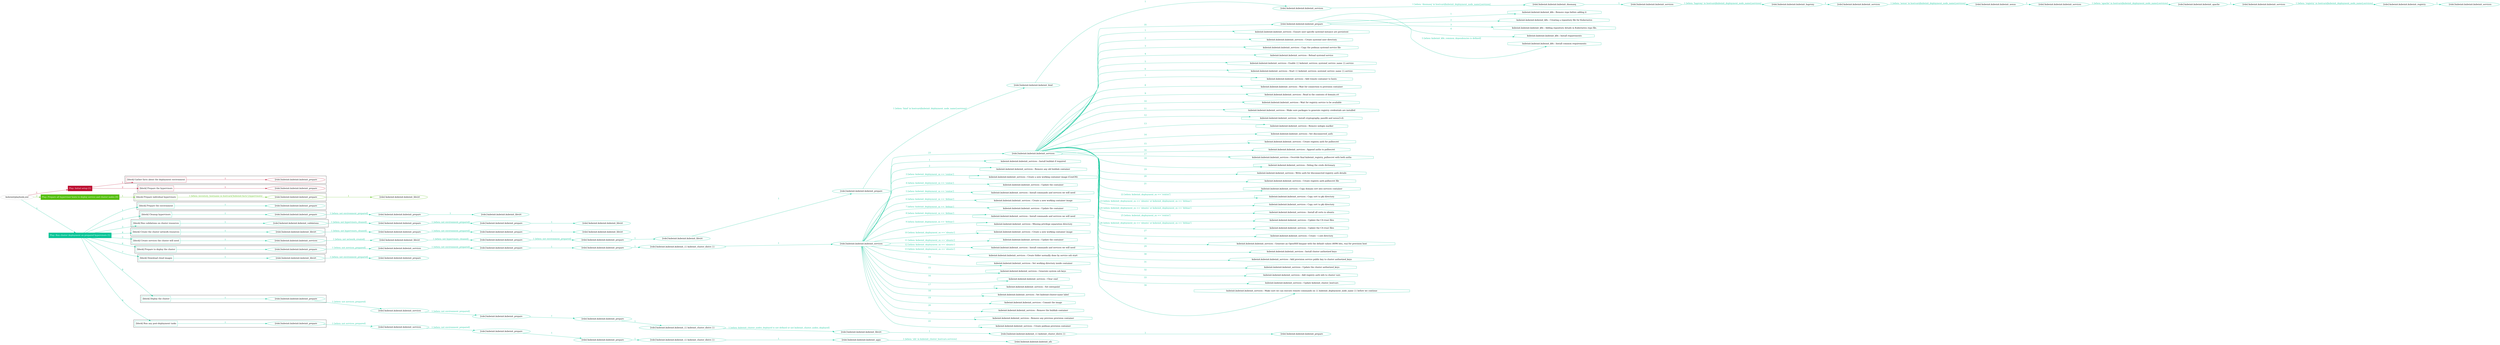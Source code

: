 digraph {
	graph [concentrate=true ordering=in rankdir=LR ratio=fill]
	edge [esep=5 sep=10]
	"kubeinit/playbook.yml" [id=root_node style=dotted]
	play_1f44a381 [label="Play: Initial setup (1)" color="#bd0f31" fontcolor="#ffffff" id=play_1f44a381 shape=box style=filled tooltip=localhost]
	"kubeinit/playbook.yml" -> play_1f44a381 [label="1 " color="#bd0f31" fontcolor="#bd0f31" id=edge_4b9b9c7d labeltooltip="1 " tooltip="1 "]
	subgraph "kubeinit.kubeinit.kubeinit_prepare" {
		role_a4f5204a [label="[role] kubeinit.kubeinit.kubeinit_prepare" color="#bd0f31" id=role_a4f5204a tooltip="kubeinit.kubeinit.kubeinit_prepare"]
	}
	subgraph "kubeinit.kubeinit.kubeinit_prepare" {
		role_510b0f16 [label="[role] kubeinit.kubeinit.kubeinit_prepare" color="#bd0f31" id=role_510b0f16 tooltip="kubeinit.kubeinit.kubeinit_prepare"]
	}
	subgraph "Play: Initial setup (1)" {
		play_1f44a381 -> block_d59487d5 [label=1 color="#bd0f31" fontcolor="#bd0f31" id=edge_b682644a labeltooltip=1 tooltip=1]
		subgraph cluster_block_d59487d5 {
			block_d59487d5 [label="[block] Gather facts about the deployment environment" color="#bd0f31" id=block_d59487d5 labeltooltip="Gather facts about the deployment environment" shape=box tooltip="Gather facts about the deployment environment"]
			block_d59487d5 -> role_a4f5204a [label="1 " color="#bd0f31" fontcolor="#bd0f31" id=edge_4749040d labeltooltip="1 " tooltip="1 "]
		}
		play_1f44a381 -> block_df3a2015 [label=2 color="#bd0f31" fontcolor="#bd0f31" id=edge_6eb5bd3c labeltooltip=2 tooltip=2]
		subgraph cluster_block_df3a2015 {
			block_df3a2015 [label="[block] Prepare the hypervisors" color="#bd0f31" id=block_df3a2015 labeltooltip="Prepare the hypervisors" shape=box tooltip="Prepare the hypervisors"]
			block_df3a2015 -> role_510b0f16 [label="1 " color="#bd0f31" fontcolor="#bd0f31" id=edge_276257e8 labeltooltip="1 " tooltip="1 "]
		}
	}
	play_4926156b [label="Play: Prepare all hypervisor hosts to deploy service and cluster nodes (0)" color="#55be0e" fontcolor="#ffffff" id=play_4926156b shape=box style=filled tooltip="Play: Prepare all hypervisor hosts to deploy service and cluster nodes (0)"]
	"kubeinit/playbook.yml" -> play_4926156b [label="2 " color="#55be0e" fontcolor="#55be0e" id=edge_35eeab54 labeltooltip="2 " tooltip="2 "]
	subgraph "kubeinit.kubeinit.kubeinit_libvirt" {
		role_ac9ce8de [label="[role] kubeinit.kubeinit.kubeinit_libvirt" color="#55be0e" id=role_ac9ce8de tooltip="kubeinit.kubeinit.kubeinit_libvirt"]
	}
	subgraph "kubeinit.kubeinit.kubeinit_prepare" {
		role_162fd8d1 [label="[role] kubeinit.kubeinit.kubeinit_prepare" color="#55be0e" id=role_162fd8d1 tooltip="kubeinit.kubeinit.kubeinit_prepare"]
		role_162fd8d1 -> role_ac9ce8de [label="1 " color="#55be0e" fontcolor="#55be0e" id=edge_06c1731b labeltooltip="1 " tooltip="1 "]
	}
	subgraph "Play: Prepare all hypervisor hosts to deploy service and cluster nodes (0)" {
		play_4926156b -> block_58ec70b0 [label=1 color="#55be0e" fontcolor="#55be0e" id=edge_d51a846d labeltooltip=1 tooltip=1]
		subgraph cluster_block_58ec70b0 {
			block_58ec70b0 [label="[block] Prepare individual hypervisors" color="#55be0e" id=block_58ec70b0 labeltooltip="Prepare individual hypervisors" shape=box tooltip="Prepare individual hypervisors"]
			block_58ec70b0 -> role_162fd8d1 [label="1 [when: inventory_hostname in hostvars['kubeinit-facts'].hypervisors]" color="#55be0e" fontcolor="#55be0e" id=edge_019c560b labeltooltip="1 [when: inventory_hostname in hostvars['kubeinit-facts'].hypervisors]" tooltip="1 [when: inventory_hostname in hostvars['kubeinit-facts'].hypervisors]"]
		}
	}
	play_3d97ce82 [label="Play: Run cluster deployment on prepared hypervisors (1)" color="#08c497" fontcolor="#ffffff" id=play_3d97ce82 shape=box style=filled tooltip=localhost]
	"kubeinit/playbook.yml" -> play_3d97ce82 [label="3 " color="#08c497" fontcolor="#08c497" id=edge_52e1e520 labeltooltip="3 " tooltip="3 "]
	subgraph "kubeinit.kubeinit.kubeinit_prepare" {
		role_6ea35853 [label="[role] kubeinit.kubeinit.kubeinit_prepare" color="#08c497" id=role_6ea35853 tooltip="kubeinit.kubeinit.kubeinit_prepare"]
	}
	subgraph "kubeinit.kubeinit.kubeinit_libvirt" {
		role_332a0dd3 [label="[role] kubeinit.kubeinit.kubeinit_libvirt" color="#08c497" id=role_332a0dd3 tooltip="kubeinit.kubeinit.kubeinit_libvirt"]
	}
	subgraph "kubeinit.kubeinit.kubeinit_prepare" {
		role_be08f7ce [label="[role] kubeinit.kubeinit.kubeinit_prepare" color="#08c497" id=role_be08f7ce tooltip="kubeinit.kubeinit.kubeinit_prepare"]
		role_be08f7ce -> role_332a0dd3 [label="1 " color="#08c497" fontcolor="#08c497" id=edge_45adb4b3 labeltooltip="1 " tooltip="1 "]
	}
	subgraph "kubeinit.kubeinit.kubeinit_prepare" {
		role_c8f42e6c [label="[role] kubeinit.kubeinit.kubeinit_prepare" color="#08c497" id=role_c8f42e6c tooltip="kubeinit.kubeinit.kubeinit_prepare"]
		role_c8f42e6c -> role_be08f7ce [label="1 [when: not environment_prepared]" color="#08c497" fontcolor="#08c497" id=edge_6313b279 labeltooltip="1 [when: not environment_prepared]" tooltip="1 [when: not environment_prepared]"]
	}
	subgraph "kubeinit.kubeinit.kubeinit_libvirt" {
		role_5e87cdaa [label="[role] kubeinit.kubeinit.kubeinit_libvirt" color="#08c497" id=role_5e87cdaa tooltip="kubeinit.kubeinit.kubeinit_libvirt"]
	}
	subgraph "kubeinit.kubeinit.kubeinit_prepare" {
		role_ac322b12 [label="[role] kubeinit.kubeinit.kubeinit_prepare" color="#08c497" id=role_ac322b12 tooltip="kubeinit.kubeinit.kubeinit_prepare"]
		role_ac322b12 -> role_5e87cdaa [label="1 " color="#08c497" fontcolor="#08c497" id=edge_8f90ebc3 labeltooltip="1 " tooltip="1 "]
	}
	subgraph "kubeinit.kubeinit.kubeinit_prepare" {
		role_141e47c0 [label="[role] kubeinit.kubeinit.kubeinit_prepare" color="#08c497" id=role_141e47c0 tooltip="kubeinit.kubeinit.kubeinit_prepare"]
		role_141e47c0 -> role_ac322b12 [label="1 [when: not environment_prepared]" color="#08c497" fontcolor="#08c497" id=edge_02f1d719 labeltooltip="1 [when: not environment_prepared]" tooltip="1 [when: not environment_prepared]"]
	}
	subgraph "kubeinit.kubeinit.kubeinit_validations" {
		role_5686fbf7 [label="[role] kubeinit.kubeinit.kubeinit_validations" color="#08c497" id=role_5686fbf7 tooltip="kubeinit.kubeinit.kubeinit_validations"]
		role_5686fbf7 -> role_141e47c0 [label="1 [when: not hypervisors_cleaned]" color="#08c497" fontcolor="#08c497" id=edge_61161667 labeltooltip="1 [when: not hypervisors_cleaned]" tooltip="1 [when: not hypervisors_cleaned]"]
	}
	subgraph "kubeinit.kubeinit.kubeinit_libvirt" {
		role_47797b6d [label="[role] kubeinit.kubeinit.kubeinit_libvirt" color="#08c497" id=role_47797b6d tooltip="kubeinit.kubeinit.kubeinit_libvirt"]
	}
	subgraph "kubeinit.kubeinit.kubeinit_prepare" {
		role_db0ceca6 [label="[role] kubeinit.kubeinit.kubeinit_prepare" color="#08c497" id=role_db0ceca6 tooltip="kubeinit.kubeinit.kubeinit_prepare"]
		role_db0ceca6 -> role_47797b6d [label="1 " color="#08c497" fontcolor="#08c497" id=edge_14314b79 labeltooltip="1 " tooltip="1 "]
	}
	subgraph "kubeinit.kubeinit.kubeinit_prepare" {
		role_d1f393cc [label="[role] kubeinit.kubeinit.kubeinit_prepare" color="#08c497" id=role_d1f393cc tooltip="kubeinit.kubeinit.kubeinit_prepare"]
		role_d1f393cc -> role_db0ceca6 [label="1 [when: not environment_prepared]" color="#08c497" fontcolor="#08c497" id=edge_c757ad18 labeltooltip="1 [when: not environment_prepared]" tooltip="1 [when: not environment_prepared]"]
	}
	subgraph "kubeinit.kubeinit.kubeinit_libvirt" {
		role_6364f611 [label="[role] kubeinit.kubeinit.kubeinit_libvirt" color="#08c497" id=role_6364f611 tooltip="kubeinit.kubeinit.kubeinit_libvirt"]
		role_6364f611 -> role_d1f393cc [label="1 [when: not hypervisors_cleaned]" color="#08c497" fontcolor="#08c497" id=edge_413b8ef2 labeltooltip="1 [when: not hypervisors_cleaned]" tooltip="1 [when: not hypervisors_cleaned]"]
	}
	subgraph "kubeinit.kubeinit.kubeinit_services" {
		role_b601787a [label="[role] kubeinit.kubeinit.kubeinit_services" color="#08c497" id=role_b601787a tooltip="kubeinit.kubeinit.kubeinit_services"]
	}
	subgraph "kubeinit.kubeinit.kubeinit_registry" {
		role_7f3dd93b [label="[role] kubeinit.kubeinit.kubeinit_registry" color="#08c497" id=role_7f3dd93b tooltip="kubeinit.kubeinit.kubeinit_registry"]
		role_7f3dd93b -> role_b601787a [label="1 " color="#08c497" fontcolor="#08c497" id=edge_801e16e3 labeltooltip="1 " tooltip="1 "]
	}
	subgraph "kubeinit.kubeinit.kubeinit_services" {
		role_dbda0811 [label="[role] kubeinit.kubeinit.kubeinit_services" color="#08c497" id=role_dbda0811 tooltip="kubeinit.kubeinit.kubeinit_services"]
		role_dbda0811 -> role_7f3dd93b [label="1 [when: 'registry' in hostvars[kubeinit_deployment_node_name].services]" color="#08c497" fontcolor="#08c497" id=edge_dd699fac labeltooltip="1 [when: 'registry' in hostvars[kubeinit_deployment_node_name].services]" tooltip="1 [when: 'registry' in hostvars[kubeinit_deployment_node_name].services]"]
	}
	subgraph "kubeinit.kubeinit.kubeinit_apache" {
		role_3ca292b0 [label="[role] kubeinit.kubeinit.kubeinit_apache" color="#08c497" id=role_3ca292b0 tooltip="kubeinit.kubeinit.kubeinit_apache"]
		role_3ca292b0 -> role_dbda0811 [label="1 " color="#08c497" fontcolor="#08c497" id=edge_e90ba55f labeltooltip="1 " tooltip="1 "]
	}
	subgraph "kubeinit.kubeinit.kubeinit_services" {
		role_199af106 [label="[role] kubeinit.kubeinit.kubeinit_services" color="#08c497" id=role_199af106 tooltip="kubeinit.kubeinit.kubeinit_services"]
		role_199af106 -> role_3ca292b0 [label="1 [when: 'apache' in hostvars[kubeinit_deployment_node_name].services]" color="#08c497" fontcolor="#08c497" id=edge_ea9fa6ed labeltooltip="1 [when: 'apache' in hostvars[kubeinit_deployment_node_name].services]" tooltip="1 [when: 'apache' in hostvars[kubeinit_deployment_node_name].services]"]
	}
	subgraph "kubeinit.kubeinit.kubeinit_nexus" {
		role_e1fc6e39 [label="[role] kubeinit.kubeinit.kubeinit_nexus" color="#08c497" id=role_e1fc6e39 tooltip="kubeinit.kubeinit.kubeinit_nexus"]
		role_e1fc6e39 -> role_199af106 [label="1 " color="#08c497" fontcolor="#08c497" id=edge_8f57d511 labeltooltip="1 " tooltip="1 "]
	}
	subgraph "kubeinit.kubeinit.kubeinit_services" {
		role_67bbb018 [label="[role] kubeinit.kubeinit.kubeinit_services" color="#08c497" id=role_67bbb018 tooltip="kubeinit.kubeinit.kubeinit_services"]
		role_67bbb018 -> role_e1fc6e39 [label="1 [when: 'nexus' in hostvars[kubeinit_deployment_node_name].services]" color="#08c497" fontcolor="#08c497" id=edge_1ca59cf1 labeltooltip="1 [when: 'nexus' in hostvars[kubeinit_deployment_node_name].services]" tooltip="1 [when: 'nexus' in hostvars[kubeinit_deployment_node_name].services]"]
	}
	subgraph "kubeinit.kubeinit.kubeinit_haproxy" {
		role_bcb25186 [label="[role] kubeinit.kubeinit.kubeinit_haproxy" color="#08c497" id=role_bcb25186 tooltip="kubeinit.kubeinit.kubeinit_haproxy"]
		role_bcb25186 -> role_67bbb018 [label="1 " color="#08c497" fontcolor="#08c497" id=edge_2931db8c labeltooltip="1 " tooltip="1 "]
	}
	subgraph "kubeinit.kubeinit.kubeinit_services" {
		role_68778a6a [label="[role] kubeinit.kubeinit.kubeinit_services" color="#08c497" id=role_68778a6a tooltip="kubeinit.kubeinit.kubeinit_services"]
		role_68778a6a -> role_bcb25186 [label="1 [when: 'haproxy' in hostvars[kubeinit_deployment_node_name].services]" color="#08c497" fontcolor="#08c497" id=edge_bc5c2581 labeltooltip="1 [when: 'haproxy' in hostvars[kubeinit_deployment_node_name].services]" tooltip="1 [when: 'haproxy' in hostvars[kubeinit_deployment_node_name].services]"]
	}
	subgraph "kubeinit.kubeinit.kubeinit_dnsmasq" {
		role_adb4f08d [label="[role] kubeinit.kubeinit.kubeinit_dnsmasq" color="#08c497" id=role_adb4f08d tooltip="kubeinit.kubeinit.kubeinit_dnsmasq"]
		role_adb4f08d -> role_68778a6a [label="1 " color="#08c497" fontcolor="#08c497" id=edge_726e9855 labeltooltip="1 " tooltip="1 "]
	}
	subgraph "kubeinit.kubeinit.kubeinit_services" {
		role_9a0219af [label="[role] kubeinit.kubeinit.kubeinit_services" color="#08c497" id=role_9a0219af tooltip="kubeinit.kubeinit.kubeinit_services"]
		role_9a0219af -> role_adb4f08d [label="1 [when: 'dnsmasq' in hostvars[kubeinit_deployment_node_name].services]" color="#08c497" fontcolor="#08c497" id=edge_f5ce98e3 labeltooltip="1 [when: 'dnsmasq' in hostvars[kubeinit_deployment_node_name].services]" tooltip="1 [when: 'dnsmasq' in hostvars[kubeinit_deployment_node_name].services]"]
	}
	subgraph "kubeinit.kubeinit.kubeinit_bind" {
		role_95ac9e27 [label="[role] kubeinit.kubeinit.kubeinit_bind" color="#08c497" id=role_95ac9e27 tooltip="kubeinit.kubeinit.kubeinit_bind"]
		role_95ac9e27 -> role_9a0219af [label="1 " color="#08c497" fontcolor="#08c497" id=edge_6bb9fa5e labeltooltip="1 " tooltip="1 "]
	}
	subgraph "kubeinit.kubeinit.kubeinit_prepare" {
		role_79de290b [label="[role] kubeinit.kubeinit.kubeinit_prepare" color="#08c497" id=role_79de290b tooltip="kubeinit.kubeinit.kubeinit_prepare"]
		role_79de290b -> role_95ac9e27 [label="1 [when: 'bind' in hostvars[kubeinit_deployment_node_name].services]" color="#08c497" fontcolor="#08c497" id=edge_06f1fae6 labeltooltip="1 [when: 'bind' in hostvars[kubeinit_deployment_node_name].services]" tooltip="1 [when: 'bind' in hostvars[kubeinit_deployment_node_name].services]"]
	}
	subgraph "kubeinit.kubeinit.kubeinit_libvirt" {
		role_06d680ce [label="[role] kubeinit.kubeinit.kubeinit_libvirt" color="#08c497" id=role_06d680ce tooltip="kubeinit.kubeinit.kubeinit_libvirt"]
		role_06d680ce -> role_79de290b [label="1 " color="#08c497" fontcolor="#08c497" id=edge_6053fe21 labeltooltip="1 " tooltip="1 "]
	}
	subgraph "kubeinit.kubeinit.kubeinit_prepare" {
		role_7a65d250 [label="[role] kubeinit.kubeinit.kubeinit_prepare" color="#08c497" id=role_7a65d250 tooltip="kubeinit.kubeinit.kubeinit_prepare"]
		role_7a65d250 -> role_06d680ce [label="1 " color="#08c497" fontcolor="#08c497" id=edge_25f2486e labeltooltip="1 " tooltip="1 "]
	}
	subgraph "kubeinit.kubeinit.kubeinit_prepare" {
		role_6feac02f [label="[role] kubeinit.kubeinit.kubeinit_prepare" color="#08c497" id=role_6feac02f tooltip="kubeinit.kubeinit.kubeinit_prepare"]
		role_6feac02f -> role_7a65d250 [label="1 [when: not environment_prepared]" color="#08c497" fontcolor="#08c497" id=edge_325afbf1 labeltooltip="1 [when: not environment_prepared]" tooltip="1 [when: not environment_prepared]"]
	}
	subgraph "kubeinit.kubeinit.kubeinit_libvirt" {
		role_6d78f977 [label="[role] kubeinit.kubeinit.kubeinit_libvirt" color="#08c497" id=role_6d78f977 tooltip="kubeinit.kubeinit.kubeinit_libvirt"]
		role_6d78f977 -> role_6feac02f [label="1 [when: not hypervisors_cleaned]" color="#08c497" fontcolor="#08c497" id=edge_58c4c7d9 labeltooltip="1 [when: not hypervisors_cleaned]" tooltip="1 [when: not hypervisors_cleaned]"]
	}
	subgraph "kubeinit.kubeinit.kubeinit_services" {
		role_69b06096 [label="[role] kubeinit.kubeinit.kubeinit_services" color="#08c497" id=role_69b06096 tooltip="kubeinit.kubeinit.kubeinit_services"]
		role_69b06096 -> role_6d78f977 [label="1 [when: not network_created]" color="#08c497" fontcolor="#08c497" id=edge_24bfc275 labeltooltip="1 [when: not network_created]" tooltip="1 [when: not network_created]"]
	}
	subgraph "kubeinit.kubeinit.kubeinit_prepare" {
		role_92b34a5d [label="[role] kubeinit.kubeinit.kubeinit_prepare" color="#08c497" id=role_92b34a5d tooltip="kubeinit.kubeinit.kubeinit_prepare"]
		task_075c5a41 [label="kubeinit.kubeinit.kubeinit_k8s : Remove repo before adding it" color="#08c497" id=task_075c5a41 shape=octagon tooltip="kubeinit.kubeinit.kubeinit_k8s : Remove repo before adding it"]
		role_92b34a5d -> task_075c5a41 [label="1 " color="#08c497" fontcolor="#08c497" id=edge_4f0e0f63 labeltooltip="1 " tooltip="1 "]
		task_1c8dff60 [label="kubeinit.kubeinit.kubeinit_k8s : Creating a repository file for Kubernetes" color="#08c497" id=task_1c8dff60 shape=octagon tooltip="kubeinit.kubeinit.kubeinit_k8s : Creating a repository file for Kubernetes"]
		role_92b34a5d -> task_1c8dff60 [label="2 " color="#08c497" fontcolor="#08c497" id=edge_892e8d31 labeltooltip="2 " tooltip="2 "]
		task_cb5bc1bf [label="kubeinit.kubeinit.kubeinit_k8s : Adding repository details in Kubernetes repo file." color="#08c497" id=task_cb5bc1bf shape=octagon tooltip="kubeinit.kubeinit.kubeinit_k8s : Adding repository details in Kubernetes repo file."]
		role_92b34a5d -> task_cb5bc1bf [label="3 " color="#08c497" fontcolor="#08c497" id=edge_b51b5060 labeltooltip="3 " tooltip="3 "]
		task_f92c4117 [label="kubeinit.kubeinit.kubeinit_k8s : Install requirements" color="#08c497" id=task_f92c4117 shape=octagon tooltip="kubeinit.kubeinit.kubeinit_k8s : Install requirements"]
		role_92b34a5d -> task_f92c4117 [label="4 " color="#08c497" fontcolor="#08c497" id=edge_67693fbb labeltooltip="4 " tooltip="4 "]
		task_d66f9a8c [label="kubeinit.kubeinit.kubeinit_k8s : Install common requirements" color="#08c497" id=task_d66f9a8c shape=octagon tooltip="kubeinit.kubeinit.kubeinit_k8s : Install common requirements"]
		role_92b34a5d -> task_d66f9a8c [label="5 [when: kubeinit_k8s_common_dependencies is defined]" color="#08c497" fontcolor="#08c497" id=edge_a8479838 labeltooltip="5 [when: kubeinit_k8s_common_dependencies is defined]" tooltip="5 [when: kubeinit_k8s_common_dependencies is defined]"]
	}
	subgraph "kubeinit.kubeinit.kubeinit_services" {
		role_2607f3bc [label="[role] kubeinit.kubeinit.kubeinit_services" color="#08c497" id=role_2607f3bc tooltip="kubeinit.kubeinit.kubeinit_services"]
		task_10e33de8 [label="kubeinit.kubeinit.kubeinit_services : Ensure user specific systemd instance are persistent" color="#08c497" id=task_10e33de8 shape=octagon tooltip="kubeinit.kubeinit.kubeinit_services : Ensure user specific systemd instance are persistent"]
		role_2607f3bc -> task_10e33de8 [label="1 " color="#08c497" fontcolor="#08c497" id=edge_72ad4b7b labeltooltip="1 " tooltip="1 "]
		task_0ae0dc94 [label="kubeinit.kubeinit.kubeinit_services : Create systemd user directory" color="#08c497" id=task_0ae0dc94 shape=octagon tooltip="kubeinit.kubeinit.kubeinit_services : Create systemd user directory"]
		role_2607f3bc -> task_0ae0dc94 [label="2 " color="#08c497" fontcolor="#08c497" id=edge_30455b6b labeltooltip="2 " tooltip="2 "]
		task_24c96540 [label="kubeinit.kubeinit.kubeinit_services : Copy the podman systemd service file" color="#08c497" id=task_24c96540 shape=octagon tooltip="kubeinit.kubeinit.kubeinit_services : Copy the podman systemd service file"]
		role_2607f3bc -> task_24c96540 [label="3 " color="#08c497" fontcolor="#08c497" id=edge_8ac79a84 labeltooltip="3 " tooltip="3 "]
		task_ad562269 [label="kubeinit.kubeinit.kubeinit_services : Reload systemd service" color="#08c497" id=task_ad562269 shape=octagon tooltip="kubeinit.kubeinit.kubeinit_services : Reload systemd service"]
		role_2607f3bc -> task_ad562269 [label="4 " color="#08c497" fontcolor="#08c497" id=edge_d49d7733 labeltooltip="4 " tooltip="4 "]
		task_cc78231f [label="kubeinit.kubeinit.kubeinit_services : Enable {{ kubeinit_services_systemd_service_name }}.service" color="#08c497" id=task_cc78231f shape=octagon tooltip="kubeinit.kubeinit.kubeinit_services : Enable {{ kubeinit_services_systemd_service_name }}.service"]
		role_2607f3bc -> task_cc78231f [label="5 " color="#08c497" fontcolor="#08c497" id=edge_dbda1b5a labeltooltip="5 " tooltip="5 "]
		task_be430fec [label="kubeinit.kubeinit.kubeinit_services : Start {{ kubeinit_services_systemd_service_name }}.service" color="#08c497" id=task_be430fec shape=octagon tooltip="kubeinit.kubeinit.kubeinit_services : Start {{ kubeinit_services_systemd_service_name }}.service"]
		role_2607f3bc -> task_be430fec [label="6 " color="#08c497" fontcolor="#08c497" id=edge_c5eb4be9 labeltooltip="6 " tooltip="6 "]
		task_882f6dbb [label="kubeinit.kubeinit.kubeinit_services : Add remote container to hosts" color="#08c497" id=task_882f6dbb shape=octagon tooltip="kubeinit.kubeinit.kubeinit_services : Add remote container to hosts"]
		role_2607f3bc -> task_882f6dbb [label="7 " color="#08c497" fontcolor="#08c497" id=edge_8c66b2bb labeltooltip="7 " tooltip="7 "]
		task_0a6321e4 [label="kubeinit.kubeinit.kubeinit_services : Wait for connection to provision container" color="#08c497" id=task_0a6321e4 shape=octagon tooltip="kubeinit.kubeinit.kubeinit_services : Wait for connection to provision container"]
		role_2607f3bc -> task_0a6321e4 [label="8 " color="#08c497" fontcolor="#08c497" id=edge_a85049f8 labeltooltip="8 " tooltip="8 "]
		task_c5fa5791 [label="kubeinit.kubeinit.kubeinit_services : Read in the contents of domain.crt" color="#08c497" id=task_c5fa5791 shape=octagon tooltip="kubeinit.kubeinit.kubeinit_services : Read in the contents of domain.crt"]
		role_2607f3bc -> task_c5fa5791 [label="9 " color="#08c497" fontcolor="#08c497" id=edge_15550d0f labeltooltip="9 " tooltip="9 "]
		task_3722fbbe [label="kubeinit.kubeinit.kubeinit_services : Wait for registry service to be available" color="#08c497" id=task_3722fbbe shape=octagon tooltip="kubeinit.kubeinit.kubeinit_services : Wait for registry service to be available"]
		role_2607f3bc -> task_3722fbbe [label="10 " color="#08c497" fontcolor="#08c497" id=edge_bda9be29 labeltooltip="10 " tooltip="10 "]
		task_e702d836 [label="kubeinit.kubeinit.kubeinit_services : Make sure packages to generate registry credentials are installed" color="#08c497" id=task_e702d836 shape=octagon tooltip="kubeinit.kubeinit.kubeinit_services : Make sure packages to generate registry credentials are installed"]
		role_2607f3bc -> task_e702d836 [label="11 " color="#08c497" fontcolor="#08c497" id=edge_8018f9e7 labeltooltip="11 " tooltip="11 "]
		task_0e9040c4 [label="kubeinit.kubeinit.kubeinit_services : Install cryptography, passlib and nexus3-cli" color="#08c497" id=task_0e9040c4 shape=octagon tooltip="kubeinit.kubeinit.kubeinit_services : Install cryptography, passlib and nexus3-cli"]
		role_2607f3bc -> task_0e9040c4 [label="12 " color="#08c497" fontcolor="#08c497" id=edge_3e557f3a labeltooltip="12 " tooltip="12 "]
		task_0f652bae [label="kubeinit.kubeinit.kubeinit_services : Remove nologin marker" color="#08c497" id=task_0f652bae shape=octagon tooltip="kubeinit.kubeinit.kubeinit_services : Remove nologin marker"]
		role_2607f3bc -> task_0f652bae [label="13 " color="#08c497" fontcolor="#08c497" id=edge_eb11caaa labeltooltip="13 " tooltip="13 "]
		task_d3aafd0c [label="kubeinit.kubeinit.kubeinit_services : Set disconnected_auth" color="#08c497" id=task_d3aafd0c shape=octagon tooltip="kubeinit.kubeinit.kubeinit_services : Set disconnected_auth"]
		role_2607f3bc -> task_d3aafd0c [label="14 " color="#08c497" fontcolor="#08c497" id=edge_d6438130 labeltooltip="14 " tooltip="14 "]
		task_4b944160 [label="kubeinit.kubeinit.kubeinit_services : Create registry auth for pullsecret" color="#08c497" id=task_4b944160 shape=octagon tooltip="kubeinit.kubeinit.kubeinit_services : Create registry auth for pullsecret"]
		role_2607f3bc -> task_4b944160 [label="15 " color="#08c497" fontcolor="#08c497" id=edge_569e2c7a labeltooltip="15 " tooltip="15 "]
		task_58ac69f1 [label="kubeinit.kubeinit.kubeinit_services : Append auths to pullsecret" color="#08c497" id=task_58ac69f1 shape=octagon tooltip="kubeinit.kubeinit.kubeinit_services : Append auths to pullsecret"]
		role_2607f3bc -> task_58ac69f1 [label="16 " color="#08c497" fontcolor="#08c497" id=edge_70d1cce2 labeltooltip="16 " tooltip="16 "]
		task_47c33ae7 [label="kubeinit.kubeinit.kubeinit_services : Override final kubeinit_registry_pullsecret with both auths" color="#08c497" id=task_47c33ae7 shape=octagon tooltip="kubeinit.kubeinit.kubeinit_services : Override final kubeinit_registry_pullsecret with both auths"]
		role_2607f3bc -> task_47c33ae7 [label="17 " color="#08c497" fontcolor="#08c497" id=edge_f4df1ce7 labeltooltip="17 " tooltip="17 "]
		task_6359273f [label="kubeinit.kubeinit.kubeinit_services : Debug the creds dictionary" color="#08c497" id=task_6359273f shape=octagon tooltip="kubeinit.kubeinit.kubeinit_services : Debug the creds dictionary"]
		role_2607f3bc -> task_6359273f [label="18 " color="#08c497" fontcolor="#08c497" id=edge_4913424c labeltooltip="18 " tooltip="18 "]
		task_933b7572 [label="kubeinit.kubeinit.kubeinit_services : Write auth for disconnected registry auth details" color="#08c497" id=task_933b7572 shape=octagon tooltip="kubeinit.kubeinit.kubeinit_services : Write auth for disconnected registry auth details"]
		role_2607f3bc -> task_933b7572 [label="19 " color="#08c497" fontcolor="#08c497" id=edge_da8908f6 labeltooltip="19 " tooltip="19 "]
		task_8740a208 [label="kubeinit.kubeinit.kubeinit_services : Create registry auth pullsecret file" color="#08c497" id=task_8740a208 shape=octagon tooltip="kubeinit.kubeinit.kubeinit_services : Create registry auth pullsecret file"]
		role_2607f3bc -> task_8740a208 [label="20 " color="#08c497" fontcolor="#08c497" id=edge_4e1c1d14 labeltooltip="20 " tooltip="20 "]
		task_75029556 [label="kubeinit.kubeinit.kubeinit_services : Copy domain cert into services container" color="#08c497" id=task_75029556 shape=octagon tooltip="kubeinit.kubeinit.kubeinit_services : Copy domain cert into services container"]
		role_2607f3bc -> task_75029556 [label="21 " color="#08c497" fontcolor="#08c497" id=edge_666cb88b labeltooltip="21 " tooltip="21 "]
		task_b25cea3c [label="kubeinit.kubeinit.kubeinit_services : Copy cert to pki directory" color="#08c497" id=task_b25cea3c shape=octagon tooltip="kubeinit.kubeinit.kubeinit_services : Copy cert to pki directory"]
		role_2607f3bc -> task_b25cea3c [label="22 [when: kubeinit_deployment_os == 'centos']" color="#08c497" fontcolor="#08c497" id=edge_8e2b19f8 labeltooltip="22 [when: kubeinit_deployment_os == 'centos']" tooltip="22 [when: kubeinit_deployment_os == 'centos']"]
		task_2fa48712 [label="kubeinit.kubeinit.kubeinit_services : Copy cert to pki directory" color="#08c497" id=task_2fa48712 shape=octagon tooltip="kubeinit.kubeinit.kubeinit_services : Copy cert to pki directory"]
		role_2607f3bc -> task_2fa48712 [label="23 [when: kubeinit_deployment_os == 'ubuntu' or kubeinit_deployment_os == 'debian']" color="#08c497" fontcolor="#08c497" id=edge_53c60a2e labeltooltip="23 [when: kubeinit_deployment_os == 'ubuntu' or kubeinit_deployment_os == 'debian']" tooltip="23 [when: kubeinit_deployment_os == 'ubuntu' or kubeinit_deployment_os == 'debian']"]
		task_d621f84e [label="kubeinit.kubeinit.kubeinit_services : Install all certs in ubuntu" color="#08c497" id=task_d621f84e shape=octagon tooltip="kubeinit.kubeinit.kubeinit_services : Install all certs in ubuntu"]
		role_2607f3bc -> task_d621f84e [label="24 [when: kubeinit_deployment_os == 'ubuntu' or kubeinit_deployment_os == 'debian']" color="#08c497" fontcolor="#08c497" id=edge_db6a71a2 labeltooltip="24 [when: kubeinit_deployment_os == 'ubuntu' or kubeinit_deployment_os == 'debian']" tooltip="24 [when: kubeinit_deployment_os == 'ubuntu' or kubeinit_deployment_os == 'debian']"]
		task_690ca365 [label="kubeinit.kubeinit.kubeinit_services : Update the CA trust files" color="#08c497" id=task_690ca365 shape=octagon tooltip="kubeinit.kubeinit.kubeinit_services : Update the CA trust files"]
		role_2607f3bc -> task_690ca365 [label="25 [when: kubeinit_deployment_os == 'centos']" color="#08c497" fontcolor="#08c497" id=edge_a3e2ec45 labeltooltip="25 [when: kubeinit_deployment_os == 'centos']" tooltip="25 [when: kubeinit_deployment_os == 'centos']"]
		task_9df84308 [label="kubeinit.kubeinit.kubeinit_services : Update the CA trust files" color="#08c497" id=task_9df84308 shape=octagon tooltip="kubeinit.kubeinit.kubeinit_services : Update the CA trust files"]
		role_2607f3bc -> task_9df84308 [label="26 [when: kubeinit_deployment_os == 'ubuntu' or kubeinit_deployment_os == 'debian']" color="#08c497" fontcolor="#08c497" id=edge_32ee50e2 labeltooltip="26 [when: kubeinit_deployment_os == 'ubuntu' or kubeinit_deployment_os == 'debian']" tooltip="26 [when: kubeinit_deployment_os == 'ubuntu' or kubeinit_deployment_os == 'debian']"]
		task_69817483 [label="kubeinit.kubeinit.kubeinit_services : Create ~/.ssh directory" color="#08c497" id=task_69817483 shape=octagon tooltip="kubeinit.kubeinit.kubeinit_services : Create ~/.ssh directory"]
		role_2607f3bc -> task_69817483 [label="27 " color="#08c497" fontcolor="#08c497" id=edge_ae9eedad labeltooltip="27 " tooltip="27 "]
		task_ed58c2f7 [label="kubeinit.kubeinit.kubeinit_services : Generate an OpenSSH keypair with the default values (4096 bits, rsa) for provision host" color="#08c497" id=task_ed58c2f7 shape=octagon tooltip="kubeinit.kubeinit.kubeinit_services : Generate an OpenSSH keypair with the default values (4096 bits, rsa) for provision host"]
		role_2607f3bc -> task_ed58c2f7 [label="28 " color="#08c497" fontcolor="#08c497" id=edge_5fdfde74 labeltooltip="28 " tooltip="28 "]
		task_ac7652df [label="kubeinit.kubeinit.kubeinit_services : Install cluster authorized keys" color="#08c497" id=task_ac7652df shape=octagon tooltip="kubeinit.kubeinit.kubeinit_services : Install cluster authorized keys"]
		role_2607f3bc -> task_ac7652df [label="29 " color="#08c497" fontcolor="#08c497" id=edge_43287c1d labeltooltip="29 " tooltip="29 "]
		task_0663ba8a [label="kubeinit.kubeinit.kubeinit_services : Add provision service public key to cluster authorized_keys" color="#08c497" id=task_0663ba8a shape=octagon tooltip="kubeinit.kubeinit.kubeinit_services : Add provision service public key to cluster authorized_keys"]
		role_2607f3bc -> task_0663ba8a [label="30 " color="#08c497" fontcolor="#08c497" id=edge_f8ee08ea labeltooltip="30 " tooltip="30 "]
		task_f6853e33 [label="kubeinit.kubeinit.kubeinit_services : Update the cluster authorized_keys" color="#08c497" id=task_f6853e33 shape=octagon tooltip="kubeinit.kubeinit.kubeinit_services : Update the cluster authorized_keys"]
		role_2607f3bc -> task_f6853e33 [label="31 " color="#08c497" fontcolor="#08c497" id=edge_d6eee74f labeltooltip="31 " tooltip="31 "]
		task_c8d74196 [label="kubeinit.kubeinit.kubeinit_services : Add registry auth info to cluster vars" color="#08c497" id=task_c8d74196 shape=octagon tooltip="kubeinit.kubeinit.kubeinit_services : Add registry auth info to cluster vars"]
		role_2607f3bc -> task_c8d74196 [label="32 " color="#08c497" fontcolor="#08c497" id=edge_510ac585 labeltooltip="32 " tooltip="32 "]
		task_3526968b [label="kubeinit.kubeinit.kubeinit_services : Update kubeinit_cluster_hostvars" color="#08c497" id=task_3526968b shape=octagon tooltip="kubeinit.kubeinit.kubeinit_services : Update kubeinit_cluster_hostvars"]
		role_2607f3bc -> task_3526968b [label="33 " color="#08c497" fontcolor="#08c497" id=edge_ed597fb7 labeltooltip="33 " tooltip="33 "]
		task_dc64c082 [label="kubeinit.kubeinit.kubeinit_services : Make sure we can execute remote commands on {{ kubeinit_deployment_node_name }} before we continue" color="#08c497" id=task_dc64c082 shape=octagon tooltip="kubeinit.kubeinit.kubeinit_services : Make sure we can execute remote commands on {{ kubeinit_deployment_node_name }} before we continue"]
		role_2607f3bc -> task_dc64c082 [label="34 " color="#08c497" fontcolor="#08c497" id=edge_d8eb4005 labeltooltip="34 " tooltip="34 "]
		role_2607f3bc -> role_92b34a5d [label="35 " color="#08c497" fontcolor="#08c497" id=edge_22341c45 labeltooltip="35 " tooltip="35 "]
	}
	subgraph "kubeinit.kubeinit.kubeinit_services" {
		role_a0e93865 [label="[role] kubeinit.kubeinit.kubeinit_services" color="#08c497" id=role_a0e93865 tooltip="kubeinit.kubeinit.kubeinit_services"]
		task_a995e0b4 [label="kubeinit.kubeinit.kubeinit_services : Install buildah if required" color="#08c497" id=task_a995e0b4 shape=octagon tooltip="kubeinit.kubeinit.kubeinit_services : Install buildah if required"]
		role_a0e93865 -> task_a995e0b4 [label="1 " color="#08c497" fontcolor="#08c497" id=edge_9a0955e6 labeltooltip="1 " tooltip="1 "]
		task_3c7e0cc6 [label="kubeinit.kubeinit.kubeinit_services : Remove any old buildah container" color="#08c497" id=task_3c7e0cc6 shape=octagon tooltip="kubeinit.kubeinit.kubeinit_services : Remove any old buildah container"]
		role_a0e93865 -> task_3c7e0cc6 [label="2 " color="#08c497" fontcolor="#08c497" id=edge_eeb45dd1 labeltooltip="2 " tooltip="2 "]
		task_dedc665f [label="kubeinit.kubeinit.kubeinit_services : Create a new working container image (CentOS)" color="#08c497" id=task_dedc665f shape=octagon tooltip="kubeinit.kubeinit.kubeinit_services : Create a new working container image (CentOS)"]
		role_a0e93865 -> task_dedc665f [label="3 [when: kubeinit_deployment_os == 'centos']" color="#08c497" fontcolor="#08c497" id=edge_3b4982d7 labeltooltip="3 [when: kubeinit_deployment_os == 'centos']" tooltip="3 [when: kubeinit_deployment_os == 'centos']"]
		task_aebf15cd [label="kubeinit.kubeinit.kubeinit_services : Update the container" color="#08c497" id=task_aebf15cd shape=octagon tooltip="kubeinit.kubeinit.kubeinit_services : Update the container"]
		role_a0e93865 -> task_aebf15cd [label="4 [when: kubeinit_deployment_os == 'centos']" color="#08c497" fontcolor="#08c497" id=edge_7e043d60 labeltooltip="4 [when: kubeinit_deployment_os == 'centos']" tooltip="4 [when: kubeinit_deployment_os == 'centos']"]
		task_a6d7ff3f [label="kubeinit.kubeinit.kubeinit_services : Install commands and services we will need" color="#08c497" id=task_a6d7ff3f shape=octagon tooltip="kubeinit.kubeinit.kubeinit_services : Install commands and services we will need"]
		role_a0e93865 -> task_a6d7ff3f [label="5 [when: kubeinit_deployment_os == 'centos']" color="#08c497" fontcolor="#08c497" id=edge_39916093 labeltooltip="5 [when: kubeinit_deployment_os == 'centos']" tooltip="5 [when: kubeinit_deployment_os == 'centos']"]
		task_3be09e48 [label="kubeinit.kubeinit.kubeinit_services : Create a new working container image" color="#08c497" id=task_3be09e48 shape=octagon tooltip="kubeinit.kubeinit.kubeinit_services : Create a new working container image"]
		role_a0e93865 -> task_3be09e48 [label="6 [when: kubeinit_deployment_os == 'debian']" color="#08c497" fontcolor="#08c497" id=edge_5c14956b labeltooltip="6 [when: kubeinit_deployment_os == 'debian']" tooltip="6 [when: kubeinit_deployment_os == 'debian']"]
		task_b63144e0 [label="kubeinit.kubeinit.kubeinit_services : Update the container" color="#08c497" id=task_b63144e0 shape=octagon tooltip="kubeinit.kubeinit.kubeinit_services : Update the container"]
		role_a0e93865 -> task_b63144e0 [label="7 [when: kubeinit_deployment_os == 'debian']" color="#08c497" fontcolor="#08c497" id=edge_ade1aa3a labeltooltip="7 [when: kubeinit_deployment_os == 'debian']" tooltip="7 [when: kubeinit_deployment_os == 'debian']"]
		task_b7ab24b6 [label="kubeinit.kubeinit.kubeinit_services : Install commands and services we will need" color="#08c497" id=task_b7ab24b6 shape=octagon tooltip="kubeinit.kubeinit.kubeinit_services : Install commands and services we will need"]
		role_a0e93865 -> task_b7ab24b6 [label="8 [when: kubeinit_deployment_os == 'debian']" color="#08c497" fontcolor="#08c497" id=edge_245e5fa2 labeltooltip="8 [when: kubeinit_deployment_os == 'debian']" tooltip="8 [when: kubeinit_deployment_os == 'debian']"]
		task_0265e4ec [label="kubeinit.kubeinit.kubeinit_services : Missing privilege separation directory" color="#08c497" id=task_0265e4ec shape=octagon tooltip="kubeinit.kubeinit.kubeinit_services : Missing privilege separation directory"]
		role_a0e93865 -> task_0265e4ec [label="9 [when: kubeinit_deployment_os == 'debian']" color="#08c497" fontcolor="#08c497" id=edge_81b5d52d labeltooltip="9 [when: kubeinit_deployment_os == 'debian']" tooltip="9 [when: kubeinit_deployment_os == 'debian']"]
		task_dcdcf97e [label="kubeinit.kubeinit.kubeinit_services : Create a new working container image" color="#08c497" id=task_dcdcf97e shape=octagon tooltip="kubeinit.kubeinit.kubeinit_services : Create a new working container image"]
		role_a0e93865 -> task_dcdcf97e [label="10 [when: kubeinit_deployment_os == 'ubuntu']" color="#08c497" fontcolor="#08c497" id=edge_12b8c925 labeltooltip="10 [when: kubeinit_deployment_os == 'ubuntu']" tooltip="10 [when: kubeinit_deployment_os == 'ubuntu']"]
		task_36f72f1a [label="kubeinit.kubeinit.kubeinit_services : Update the container" color="#08c497" id=task_36f72f1a shape=octagon tooltip="kubeinit.kubeinit.kubeinit_services : Update the container"]
		role_a0e93865 -> task_36f72f1a [label="11 [when: kubeinit_deployment_os == 'ubuntu']" color="#08c497" fontcolor="#08c497" id=edge_a8fc5460 labeltooltip="11 [when: kubeinit_deployment_os == 'ubuntu']" tooltip="11 [when: kubeinit_deployment_os == 'ubuntu']"]
		task_5fc95c10 [label="kubeinit.kubeinit.kubeinit_services : Install commands and services we will need" color="#08c497" id=task_5fc95c10 shape=octagon tooltip="kubeinit.kubeinit.kubeinit_services : Install commands and services we will need"]
		role_a0e93865 -> task_5fc95c10 [label="12 [when: kubeinit_deployment_os == 'ubuntu']" color="#08c497" fontcolor="#08c497" id=edge_f8eb325d labeltooltip="12 [when: kubeinit_deployment_os == 'ubuntu']" tooltip="12 [when: kubeinit_deployment_os == 'ubuntu']"]
		task_790b75fb [label="kubeinit.kubeinit.kubeinit_services : Create folder normally done by service ssh start" color="#08c497" id=task_790b75fb shape=octagon tooltip="kubeinit.kubeinit.kubeinit_services : Create folder normally done by service ssh start"]
		role_a0e93865 -> task_790b75fb [label="13 [when: kubeinit_deployment_os == 'ubuntu']" color="#08c497" fontcolor="#08c497" id=edge_73156f3b labeltooltip="13 [when: kubeinit_deployment_os == 'ubuntu']" tooltip="13 [when: kubeinit_deployment_os == 'ubuntu']"]
		task_74b67e92 [label="kubeinit.kubeinit.kubeinit_services : Set working directory inside container" color="#08c497" id=task_74b67e92 shape=octagon tooltip="kubeinit.kubeinit.kubeinit_services : Set working directory inside container"]
		role_a0e93865 -> task_74b67e92 [label="14 " color="#08c497" fontcolor="#08c497" id=edge_0b36715a labeltooltip="14 " tooltip="14 "]
		task_698c647d [label="kubeinit.kubeinit.kubeinit_services : Generate system ssh keys" color="#08c497" id=task_698c647d shape=octagon tooltip="kubeinit.kubeinit.kubeinit_services : Generate system ssh keys"]
		role_a0e93865 -> task_698c647d [label="15 " color="#08c497" fontcolor="#08c497" id=edge_33922c1e labeltooltip="15 " tooltip="15 "]
		task_b2d5bce0 [label="kubeinit.kubeinit.kubeinit_services : Clear cmd" color="#08c497" id=task_b2d5bce0 shape=octagon tooltip="kubeinit.kubeinit.kubeinit_services : Clear cmd"]
		role_a0e93865 -> task_b2d5bce0 [label="16 " color="#08c497" fontcolor="#08c497" id=edge_74927a72 labeltooltip="16 " tooltip="16 "]
		task_9bdca424 [label="kubeinit.kubeinit.kubeinit_services : Set entrypoint" color="#08c497" id=task_9bdca424 shape=octagon tooltip="kubeinit.kubeinit.kubeinit_services : Set entrypoint"]
		role_a0e93865 -> task_9bdca424 [label="17 " color="#08c497" fontcolor="#08c497" id=edge_fae06bf2 labeltooltip="17 " tooltip="17 "]
		task_349e742f [label="kubeinit.kubeinit.kubeinit_services : Set kubeinit-cluster-name label" color="#08c497" id=task_349e742f shape=octagon tooltip="kubeinit.kubeinit.kubeinit_services : Set kubeinit-cluster-name label"]
		role_a0e93865 -> task_349e742f [label="18 " color="#08c497" fontcolor="#08c497" id=edge_57081717 labeltooltip="18 " tooltip="18 "]
		task_ea96098a [label="kubeinit.kubeinit.kubeinit_services : Commit the image" color="#08c497" id=task_ea96098a shape=octagon tooltip="kubeinit.kubeinit.kubeinit_services : Commit the image"]
		role_a0e93865 -> task_ea96098a [label="19 " color="#08c497" fontcolor="#08c497" id=edge_69cb3ccd labeltooltip="19 " tooltip="19 "]
		task_0e85ba2f [label="kubeinit.kubeinit.kubeinit_services : Remove the buildah container" color="#08c497" id=task_0e85ba2f shape=octagon tooltip="kubeinit.kubeinit.kubeinit_services : Remove the buildah container"]
		role_a0e93865 -> task_0e85ba2f [label="20 " color="#08c497" fontcolor="#08c497" id=edge_63e3a272 labeltooltip="20 " tooltip="20 "]
		task_78ad2b6e [label="kubeinit.kubeinit.kubeinit_services : Remove any previous provision container" color="#08c497" id=task_78ad2b6e shape=octagon tooltip="kubeinit.kubeinit.kubeinit_services : Remove any previous provision container"]
		role_a0e93865 -> task_78ad2b6e [label="21 " color="#08c497" fontcolor="#08c497" id=edge_c8ddd075 labeltooltip="21 " tooltip="21 "]
		task_7af83f38 [label="kubeinit.kubeinit.kubeinit_services : Create podman provision container" color="#08c497" id=task_7af83f38 shape=octagon tooltip="kubeinit.kubeinit.kubeinit_services : Create podman provision container"]
		role_a0e93865 -> task_7af83f38 [label="22 " color="#08c497" fontcolor="#08c497" id=edge_5e15ed49 labeltooltip="22 " tooltip="22 "]
		role_a0e93865 -> role_2607f3bc [label="23 " color="#08c497" fontcolor="#08c497" id=edge_5b533d47 labeltooltip="23 " tooltip="23 "]
	}
	subgraph "kubeinit.kubeinit.kubeinit_{{ kubeinit_cluster_distro }}" {
		role_f8585483 [label="[role] kubeinit.kubeinit.kubeinit_{{ kubeinit_cluster_distro }}" color="#08c497" id=role_f8585483 tooltip="kubeinit.kubeinit.kubeinit_{{ kubeinit_cluster_distro }}"]
		role_f8585483 -> role_a0e93865 [label="1 " color="#08c497" fontcolor="#08c497" id=edge_964f8b9a labeltooltip="1 " tooltip="1 "]
	}
	subgraph "kubeinit.kubeinit.kubeinit_prepare" {
		role_113368cc [label="[role] kubeinit.kubeinit.kubeinit_prepare" color="#08c497" id=role_113368cc tooltip="kubeinit.kubeinit.kubeinit_prepare"]
		role_113368cc -> role_f8585483 [label="1 " color="#08c497" fontcolor="#08c497" id=edge_f01f244a labeltooltip="1 " tooltip="1 "]
	}
	subgraph "kubeinit.kubeinit.kubeinit_prepare" {
		role_7221e93a [label="[role] kubeinit.kubeinit.kubeinit_prepare" color="#08c497" id=role_7221e93a tooltip="kubeinit.kubeinit.kubeinit_prepare"]
		role_7221e93a -> role_113368cc [label="1 " color="#08c497" fontcolor="#08c497" id=edge_188a3ab7 labeltooltip="1 " tooltip="1 "]
	}
	subgraph "kubeinit.kubeinit.kubeinit_services" {
		role_b88312f3 [label="[role] kubeinit.kubeinit.kubeinit_services" color="#08c497" id=role_b88312f3 tooltip="kubeinit.kubeinit.kubeinit_services"]
		role_b88312f3 -> role_7221e93a [label="1 [when: not environment_prepared]" color="#08c497" fontcolor="#08c497" id=edge_cdf1fb88 labeltooltip="1 [when: not environment_prepared]" tooltip="1 [when: not environment_prepared]"]
	}
	subgraph "kubeinit.kubeinit.kubeinit_prepare" {
		role_71299cdf [label="[role] kubeinit.kubeinit.kubeinit_prepare" color="#08c497" id=role_71299cdf tooltip="kubeinit.kubeinit.kubeinit_prepare"]
		role_71299cdf -> role_b88312f3 [label="1 [when: not services_prepared]" color="#08c497" fontcolor="#08c497" id=edge_81929865 labeltooltip="1 [when: not services_prepared]" tooltip="1 [when: not services_prepared]"]
	}
	subgraph "kubeinit.kubeinit.kubeinit_prepare" {
		role_0d69ef0d [label="[role] kubeinit.kubeinit.kubeinit_prepare" color="#08c497" id=role_0d69ef0d tooltip="kubeinit.kubeinit.kubeinit_prepare"]
	}
	subgraph "kubeinit.kubeinit.kubeinit_libvirt" {
		role_eb2f2474 [label="[role] kubeinit.kubeinit.kubeinit_libvirt" color="#08c497" id=role_eb2f2474 tooltip="kubeinit.kubeinit.kubeinit_libvirt"]
		role_eb2f2474 -> role_0d69ef0d [label="1 [when: not environment_prepared]" color="#08c497" fontcolor="#08c497" id=edge_51997571 labeltooltip="1 [when: not environment_prepared]" tooltip="1 [when: not environment_prepared]"]
	}
	subgraph "kubeinit.kubeinit.kubeinit_prepare" {
		role_29bb98ff [label="[role] kubeinit.kubeinit.kubeinit_prepare" color="#08c497" id=role_29bb98ff tooltip="kubeinit.kubeinit.kubeinit_prepare"]
	}
	subgraph "kubeinit.kubeinit.kubeinit_{{ kubeinit_cluster_distro }}" {
		role_f7412c3c [label="[role] kubeinit.kubeinit.kubeinit_{{ kubeinit_cluster_distro }}" color="#08c497" id=role_f7412c3c tooltip="kubeinit.kubeinit.kubeinit_{{ kubeinit_cluster_distro }}"]
		role_f7412c3c -> role_29bb98ff [label="1 " color="#08c497" fontcolor="#08c497" id=edge_f303f7d9 labeltooltip="1 " tooltip="1 "]
	}
	subgraph "kubeinit.kubeinit.kubeinit_libvirt" {
		role_0150c953 [label="[role] kubeinit.kubeinit.kubeinit_libvirt" color="#08c497" id=role_0150c953 tooltip="kubeinit.kubeinit.kubeinit_libvirt"]
		role_0150c953 -> role_f7412c3c [label="1 " color="#08c497" fontcolor="#08c497" id=edge_23ecd0fb labeltooltip="1 " tooltip="1 "]
	}
	subgraph "kubeinit.kubeinit.kubeinit_{{ kubeinit_cluster_distro }}" {
		role_9845529a [label="[role] kubeinit.kubeinit.kubeinit_{{ kubeinit_cluster_distro }}" color="#08c497" id=role_9845529a tooltip="kubeinit.kubeinit.kubeinit_{{ kubeinit_cluster_distro }}"]
		role_9845529a -> role_0150c953 [label="1 [when: kubeinit_cluster_nodes_deployed is not defined or not kubeinit_cluster_nodes_deployed]" color="#08c497" fontcolor="#08c497" id=edge_866ddd9a labeltooltip="1 [when: kubeinit_cluster_nodes_deployed is not defined or not kubeinit_cluster_nodes_deployed]" tooltip="1 [when: kubeinit_cluster_nodes_deployed is not defined or not kubeinit_cluster_nodes_deployed]"]
	}
	subgraph "kubeinit.kubeinit.kubeinit_prepare" {
		role_ba0fd6f6 [label="[role] kubeinit.kubeinit.kubeinit_prepare" color="#08c497" id=role_ba0fd6f6 tooltip="kubeinit.kubeinit.kubeinit_prepare"]
		role_ba0fd6f6 -> role_9845529a [label="1 " color="#08c497" fontcolor="#08c497" id=edge_6f786216 labeltooltip="1 " tooltip="1 "]
	}
	subgraph "kubeinit.kubeinit.kubeinit_prepare" {
		role_1ba1824c [label="[role] kubeinit.kubeinit.kubeinit_prepare" color="#08c497" id=role_1ba1824c tooltip="kubeinit.kubeinit.kubeinit_prepare"]
		role_1ba1824c -> role_ba0fd6f6 [label="1 " color="#08c497" fontcolor="#08c497" id=edge_ebf19432 labeltooltip="1 " tooltip="1 "]
	}
	subgraph "kubeinit.kubeinit.kubeinit_services" {
		role_7aeb50ac [label="[role] kubeinit.kubeinit.kubeinit_services" color="#08c497" id=role_7aeb50ac tooltip="kubeinit.kubeinit.kubeinit_services"]
		role_7aeb50ac -> role_1ba1824c [label="1 [when: not environment_prepared]" color="#08c497" fontcolor="#08c497" id=edge_27a39a80 labeltooltip="1 [when: not environment_prepared]" tooltip="1 [when: not environment_prepared]"]
	}
	subgraph "kubeinit.kubeinit.kubeinit_prepare" {
		role_70379d24 [label="[role] kubeinit.kubeinit.kubeinit_prepare" color="#08c497" id=role_70379d24 tooltip="kubeinit.kubeinit.kubeinit_prepare"]
		role_70379d24 -> role_7aeb50ac [label="1 [when: not services_prepared]" color="#08c497" fontcolor="#08c497" id=edge_0bcc3b80 labeltooltip="1 [when: not services_prepared]" tooltip="1 [when: not services_prepared]"]
	}
	subgraph "kubeinit.kubeinit.kubeinit_nfs" {
		role_f00bd044 [label="[role] kubeinit.kubeinit.kubeinit_nfs" color="#08c497" id=role_f00bd044 tooltip="kubeinit.kubeinit.kubeinit_nfs"]
	}
	subgraph "kubeinit.kubeinit.kubeinit_apps" {
		role_1ccec499 [label="[role] kubeinit.kubeinit.kubeinit_apps" color="#08c497" id=role_1ccec499 tooltip="kubeinit.kubeinit.kubeinit_apps"]
		role_1ccec499 -> role_f00bd044 [label="1 [when: 'nfs' in kubeinit_cluster_hostvars.services]" color="#08c497" fontcolor="#08c497" id=edge_46953ad9 labeltooltip="1 [when: 'nfs' in kubeinit_cluster_hostvars.services]" tooltip="1 [when: 'nfs' in kubeinit_cluster_hostvars.services]"]
	}
	subgraph "kubeinit.kubeinit.kubeinit_{{ kubeinit_cluster_distro }}" {
		role_11ea45ea [label="[role] kubeinit.kubeinit.kubeinit_{{ kubeinit_cluster_distro }}" color="#08c497" id=role_11ea45ea tooltip="kubeinit.kubeinit.kubeinit_{{ kubeinit_cluster_distro }}"]
		role_11ea45ea -> role_1ccec499 [label="1 " color="#08c497" fontcolor="#08c497" id=edge_906f4019 labeltooltip="1 " tooltip="1 "]
	}
	subgraph "kubeinit.kubeinit.kubeinit_prepare" {
		role_fd232e2b [label="[role] kubeinit.kubeinit.kubeinit_prepare" color="#08c497" id=role_fd232e2b tooltip="kubeinit.kubeinit.kubeinit_prepare"]
		role_fd232e2b -> role_11ea45ea [label="1 " color="#08c497" fontcolor="#08c497" id=edge_631b5906 labeltooltip="1 " tooltip="1 "]
	}
	subgraph "kubeinit.kubeinit.kubeinit_prepare" {
		role_3b2b77e4 [label="[role] kubeinit.kubeinit.kubeinit_prepare" color="#08c497" id=role_3b2b77e4 tooltip="kubeinit.kubeinit.kubeinit_prepare"]
		role_3b2b77e4 -> role_fd232e2b [label="1 " color="#08c497" fontcolor="#08c497" id=edge_09d4daed labeltooltip="1 " tooltip="1 "]
	}
	subgraph "kubeinit.kubeinit.kubeinit_services" {
		role_5fb4b321 [label="[role] kubeinit.kubeinit.kubeinit_services" color="#08c497" id=role_5fb4b321 tooltip="kubeinit.kubeinit.kubeinit_services"]
		role_5fb4b321 -> role_3b2b77e4 [label="1 [when: not environment_prepared]" color="#08c497" fontcolor="#08c497" id=edge_60106160 labeltooltip="1 [when: not environment_prepared]" tooltip="1 [when: not environment_prepared]"]
	}
	subgraph "kubeinit.kubeinit.kubeinit_prepare" {
		role_9257ea07 [label="[role] kubeinit.kubeinit.kubeinit_prepare" color="#08c497" id=role_9257ea07 tooltip="kubeinit.kubeinit.kubeinit_prepare"]
		role_9257ea07 -> role_5fb4b321 [label="1 [when: not services_prepared]" color="#08c497" fontcolor="#08c497" id=edge_a118bd89 labeltooltip="1 [when: not services_prepared]" tooltip="1 [when: not services_prepared]"]
	}
	subgraph "Play: Run cluster deployment on prepared hypervisors (1)" {
		play_3d97ce82 -> block_9a62bdf7 [label=1 color="#08c497" fontcolor="#08c497" id=edge_3b097c49 labeltooltip=1 tooltip=1]
		subgraph cluster_block_9a62bdf7 {
			block_9a62bdf7 [label="[block] Prepare the environment" color="#08c497" id=block_9a62bdf7 labeltooltip="Prepare the environment" shape=box tooltip="Prepare the environment"]
			block_9a62bdf7 -> role_6ea35853 [label="1 " color="#08c497" fontcolor="#08c497" id=edge_9685e751 labeltooltip="1 " tooltip="1 "]
		}
		play_3d97ce82 -> block_4bd4e56b [label=2 color="#08c497" fontcolor="#08c497" id=edge_e267d392 labeltooltip=2 tooltip=2]
		subgraph cluster_block_4bd4e56b {
			block_4bd4e56b [label="[block] Cleanup hypervisors" color="#08c497" id=block_4bd4e56b labeltooltip="Cleanup hypervisors" shape=box tooltip="Cleanup hypervisors"]
			block_4bd4e56b -> role_c8f42e6c [label="1 " color="#08c497" fontcolor="#08c497" id=edge_a4b2eb3d labeltooltip="1 " tooltip="1 "]
		}
		play_3d97ce82 -> block_9cab1cef [label=3 color="#08c497" fontcolor="#08c497" id=edge_2c2e0f47 labeltooltip=3 tooltip=3]
		subgraph cluster_block_9cab1cef {
			block_9cab1cef [label="[block] Run validations on cluster resources" color="#08c497" id=block_9cab1cef labeltooltip="Run validations on cluster resources" shape=box tooltip="Run validations on cluster resources"]
			block_9cab1cef -> role_5686fbf7 [label="1 " color="#08c497" fontcolor="#08c497" id=edge_6fe4503c labeltooltip="1 " tooltip="1 "]
		}
		play_3d97ce82 -> block_ab8e4f05 [label=4 color="#08c497" fontcolor="#08c497" id=edge_e18ac148 labeltooltip=4 tooltip=4]
		subgraph cluster_block_ab8e4f05 {
			block_ab8e4f05 [label="[block] Create the cluster network resources" color="#08c497" id=block_ab8e4f05 labeltooltip="Create the cluster network resources" shape=box tooltip="Create the cluster network resources"]
			block_ab8e4f05 -> role_6364f611 [label="1 " color="#08c497" fontcolor="#08c497" id=edge_5b8b5b18 labeltooltip="1 " tooltip="1 "]
		}
		play_3d97ce82 -> block_9ebeccdf [label=5 color="#08c497" fontcolor="#08c497" id=edge_11140a23 labeltooltip=5 tooltip=5]
		subgraph cluster_block_9ebeccdf {
			block_9ebeccdf [label="[block] Create services the cluster will need" color="#08c497" id=block_9ebeccdf labeltooltip="Create services the cluster will need" shape=box tooltip="Create services the cluster will need"]
			block_9ebeccdf -> role_69b06096 [label="1 " color="#08c497" fontcolor="#08c497" id=edge_35403ef5 labeltooltip="1 " tooltip="1 "]
		}
		play_3d97ce82 -> block_d765eec0 [label=6 color="#08c497" fontcolor="#08c497" id=edge_0264e730 labeltooltip=6 tooltip=6]
		subgraph cluster_block_d765eec0 {
			block_d765eec0 [label="[block] Prepare to deploy the cluster" color="#08c497" id=block_d765eec0 labeltooltip="Prepare to deploy the cluster" shape=box tooltip="Prepare to deploy the cluster"]
			block_d765eec0 -> role_71299cdf [label="1 " color="#08c497" fontcolor="#08c497" id=edge_33244f0f labeltooltip="1 " tooltip="1 "]
		}
		play_3d97ce82 -> block_cdea05e8 [label=7 color="#08c497" fontcolor="#08c497" id=edge_94c067dc labeltooltip=7 tooltip=7]
		subgraph cluster_block_cdea05e8 {
			block_cdea05e8 [label="[block] Download cloud images" color="#08c497" id=block_cdea05e8 labeltooltip="Download cloud images" shape=box tooltip="Download cloud images"]
			block_cdea05e8 -> role_eb2f2474 [label="1 " color="#08c497" fontcolor="#08c497" id=edge_32346d1a labeltooltip="1 " tooltip="1 "]
		}
		play_3d97ce82 -> block_d7942986 [label=8 color="#08c497" fontcolor="#08c497" id=edge_b3e8c871 labeltooltip=8 tooltip=8]
		subgraph cluster_block_d7942986 {
			block_d7942986 [label="[block] Deploy the cluster" color="#08c497" id=block_d7942986 labeltooltip="Deploy the cluster" shape=box tooltip="Deploy the cluster"]
			block_d7942986 -> role_70379d24 [label="1 " color="#08c497" fontcolor="#08c497" id=edge_674d31af labeltooltip="1 " tooltip="1 "]
		}
		play_3d97ce82 -> block_8b10cf62 [label=9 color="#08c497" fontcolor="#08c497" id=edge_3a59666e labeltooltip=9 tooltip=9]
		subgraph cluster_block_8b10cf62 {
			block_8b10cf62 [label="[block] Run any post-deployment tasks" color="#08c497" id=block_8b10cf62 labeltooltip="Run any post-deployment tasks" shape=box tooltip="Run any post-deployment tasks"]
			block_8b10cf62 -> role_9257ea07 [label="1 " color="#08c497" fontcolor="#08c497" id=edge_a620aef0 labeltooltip="1 " tooltip="1 "]
		}
	}
}

